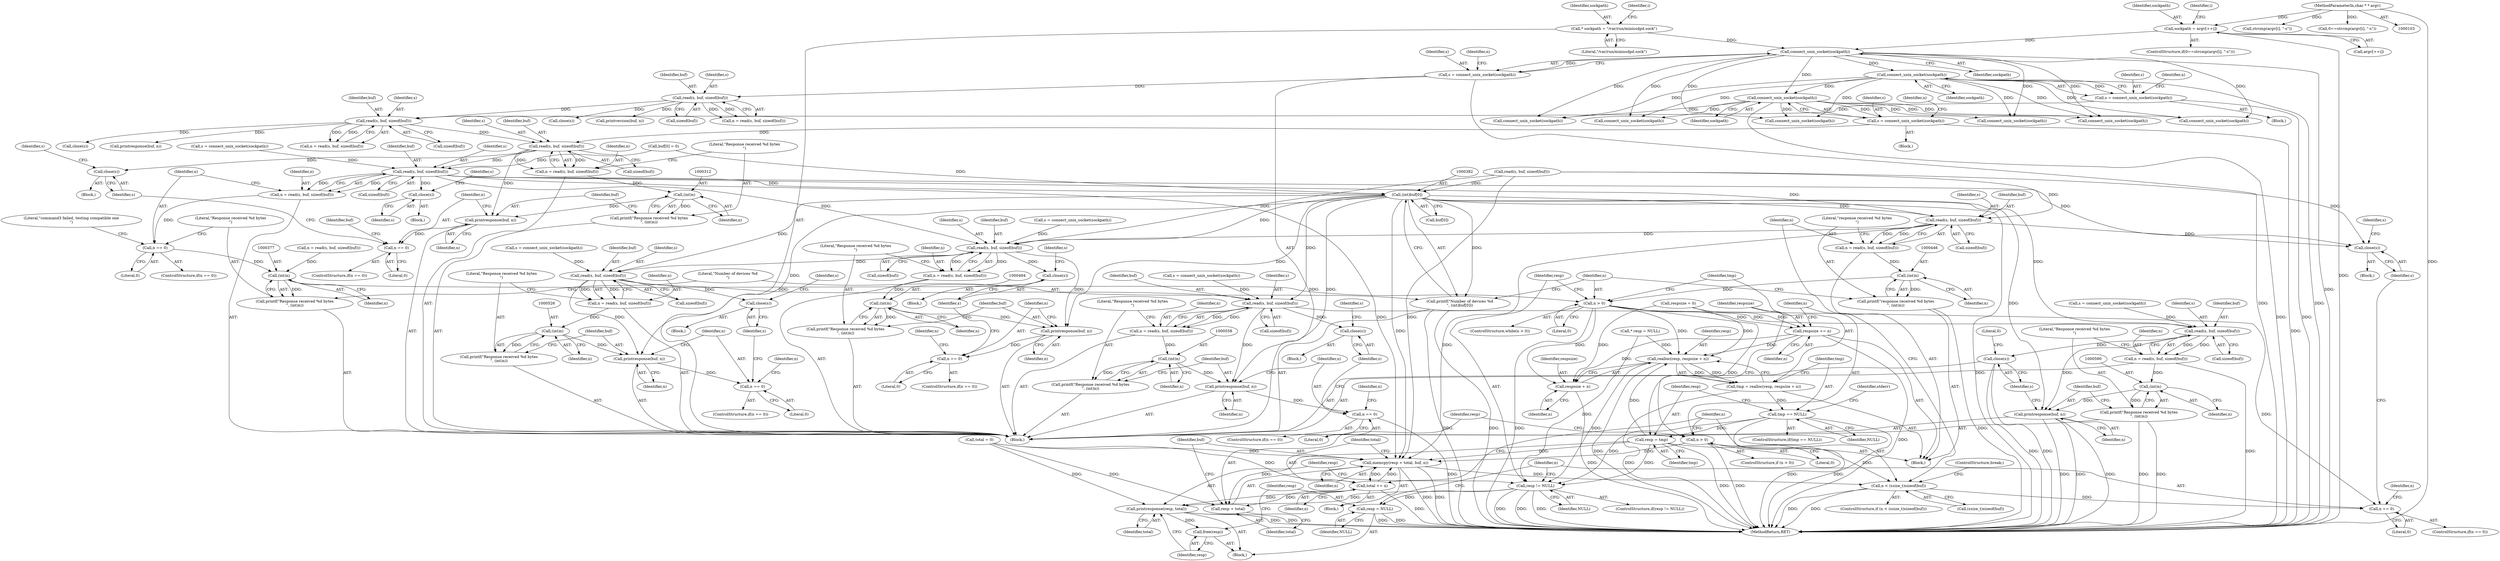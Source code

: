 digraph "0_miniupnp_b238cade9a173c6f751a34acf8ccff838a62aa47_0@API" {
"1000304" [label="(Call,read(s, buf, sizeof(buf)))"];
"1000290" [label="(Call,s = connect_unix_socket(sockpath))"];
"1000292" [label="(Call,connect_unix_socket(sockpath))"];
"1000258" [label="(Call,connect_unix_socket(sockpath))"];
"1000222" [label="(Call,connect_unix_socket(sockpath))"];
"1000159" [label="(Call,* sockpath = \"/var/run/minissdpd.sock\")"];
"1000182" [label="(Call,sockpath = argv[++i])"];
"1000105" [label="(MethodParameterIn,char * * argv)"];
"1000270" [label="(Call,read(s, buf, sizeof(buf)))"];
"1000232" [label="(Call,read(s, buf, sizeof(buf)))"];
"1000220" [label="(Call,s = connect_unix_socket(sockpath))"];
"1000256" [label="(Call,s = connect_unix_socket(sockpath))"];
"1000302" [label="(Call,n = read(s, buf, sizeof(buf)))"];
"1000311" [label="(Call,(int)n)"];
"1000309" [label="(Call,printf(\"Response received %d bytes\n\", (int)n))"];
"1000314" [label="(Call,printresponse(buf, n))"];
"1000318" [label="(Call,n == 0)"];
"1000322" [label="(Call,close(s))"];
"1000341" [label="(Call,read(s, buf, sizeof(buf)))"];
"1000339" [label="(Call,n = read(s, buf, sizeof(buf)))"];
"1000347" [label="(Call,n == 0)"];
"1000376" [label="(Call,(int)n)"];
"1000374" [label="(Call,printf(\"Response received %d bytes\n\", (int)n))"];
"1000387" [label="(Call,n > 0)"];
"1000393" [label="(Call,realloc(resp, respsize + n))"];
"1000391" [label="(Call,tmp = realloc(resp, respsize + n))"];
"1000399" [label="(Call,tmp == NULL)"];
"1000407" [label="(Call,resp = tmp)"];
"1000418" [label="(Call,memcpy(resp + total, buf, n))"];
"1000424" [label="(Call,total += n)"];
"1000419" [label="(Call,resp + total)"];
"1000453" [label="(Call,printresponse(resp, total))"];
"1000456" [label="(Call,free(resp))"];
"1000428" [label="(Call,n < (ssize_t)sizeof(buf))"];
"1000462" [label="(Call,n == 0)"];
"1000449" [label="(Call,resp != NULL)"];
"1000458" [label="(Call,resp = NULL)"];
"1000395" [label="(Call,respsize + n)"];
"1000410" [label="(Call,respsize += n)"];
"1000414" [label="(Call,n > 0)"];
"1000353" [label="(Call,close(s))"];
"1000381" [label="(Call,(int)buf[0])"];
"1000379" [label="(Call,printf(\"Number of devices %d\n\", (int)buf[0]))"];
"1000438" [label="(Call,read(s, buf, sizeof(buf)))"];
"1000436" [label="(Call,n = read(s, buf, sizeof(buf)))"];
"1000445" [label="(Call,(int)n)"];
"1000443" [label="(Call,printf(\"response received %d bytes\n\", (int)n))"];
"1000466" [label="(Call,close(s))"];
"1000486" [label="(Call,read(s, buf, sizeof(buf)))"];
"1000484" [label="(Call,n = read(s, buf, sizeof(buf)))"];
"1000493" [label="(Call,(int)n)"];
"1000491" [label="(Call,printf(\"Response received %d bytes\n\", (int)n))"];
"1000496" [label="(Call,printresponse(buf, n))"];
"1000500" [label="(Call,n == 0)"];
"1000504" [label="(Call,close(s))"];
"1000518" [label="(Call,read(s, buf, sizeof(buf)))"];
"1000516" [label="(Call,n = read(s, buf, sizeof(buf)))"];
"1000525" [label="(Call,(int)n)"];
"1000523" [label="(Call,printf(\"Response received %d bytes\n\", (int)n))"];
"1000528" [label="(Call,printresponse(buf, n))"];
"1000532" [label="(Call,n == 0)"];
"1000536" [label="(Call,close(s))"];
"1000550" [label="(Call,read(s, buf, sizeof(buf)))"];
"1000548" [label="(Call,n = read(s, buf, sizeof(buf)))"];
"1000557" [label="(Call,(int)n)"];
"1000555" [label="(Call,printf(\"Response received %d bytes\n\", (int)n))"];
"1000560" [label="(Call,printresponse(buf, n))"];
"1000564" [label="(Call,n == 0)"];
"1000568" [label="(Call,close(s))"];
"1000582" [label="(Call,read(s, buf, sizeof(buf)))"];
"1000580" [label="(Call,n = read(s, buf, sizeof(buf)))"];
"1000589" [label="(Call,(int)n)"];
"1000587" [label="(Call,printf(\"Response received %d bytes\n\", (int)n))"];
"1000592" [label="(Call,printresponse(buf, n))"];
"1000595" [label="(Call,close(s))"];
"1000465" [label="(Block,)"];
"1000400" [label="(Identifier,tmp)"];
"1000177" [label="(Call,strcmp(argv[i], \"-s\"))"];
"1000438" [label="(Call,read(s, buf, sizeof(buf)))"];
"1000388" [label="(Identifier,n)"];
"1000491" [label="(Call,printf(\"Response received %d bytes\n\", (int)n))"];
"1000443" [label="(Call,printf(\"response received %d bytes\n\", (int)n))"];
"1000523" [label="(Call,printf(\"Response received %d bytes\n\", (int)n))"];
"1000420" [label="(Identifier,resp)"];
"1000507" [label="(Identifier,s)"];
"1000463" [label="(Identifier,n)"];
"1000367" [label="(Call,n = read(s, buf, sizeof(buf)))"];
"1000536" [label="(Call,close(s))"];
"1000416" [label="(Literal,0)"];
"1000492" [label="(Literal,\"Response received %d bytes\n\")"];
"1000458" [label="(Call,resp = NULL)"];
"1000399" [label="(Call,tmp == NULL)"];
"1000386" [label="(ControlStructure,while(n > 0))"];
"1000484" [label="(Call,n = read(s, buf, sizeof(buf)))"];
"1000552" [label="(Identifier,buf)"];
"1000257" [label="(Identifier,s)"];
"1000503" [label="(Block,)"];
"1000357" [label="(Call,connect_unix_socket(sockpath))"];
"1000567" [label="(Block,)"];
"1000417" [label="(Block,)"];
"1000272" [label="(Identifier,buf)"];
"1000369" [label="(Call,read(s, buf, sizeof(buf)))"];
"1000183" [label="(Identifier,sockpath)"];
"1000498" [label="(Identifier,n)"];
"1000302" [label="(Call,n = read(s, buf, sizeof(buf)))"];
"1000428" [label="(Call,n < (ssize_t)sizeof(buf))"];
"1000375" [label="(Literal,\"Response received %d bytes\n\")"];
"1000233" [label="(Identifier,s)"];
"1000548" [label="(Call,n = read(s, buf, sizeof(buf)))"];
"1000473" [label="(Identifier,n)"];
"1000553" [label="(Call,sizeof(buf))"];
"1000519" [label="(Identifier,s)"];
"1000175" [label="(Call,0==strcmp(argv[i], \"-s\"))"];
"1000497" [label="(Identifier,buf)"];
"1000456" [label="(Call,free(resp))"];
"1000450" [label="(Identifier,resp)"];
"1000268" [label="(Call,n = read(s, buf, sizeof(buf)))"];
"1000325" [label="(Identifier,s)"];
"1000225" [label="(Identifier,n)"];
"1000470" [label="(Call,connect_unix_socket(sockpath))"];
"1000172" [label="(Identifier,i)"];
"1000426" [label="(Identifier,n)"];
"1000506" [label="(Call,s = connect_unix_socket(sockpath))"];
"1000404" [label="(Identifier,stderr)"];
"1000322" [label="(Call,close(s))"];
"1000486" [label="(Call,read(s, buf, sizeof(buf)))"];
"1000222" [label="(Call,connect_unix_socket(sockpath))"];
"1000270" [label="(Call,read(s, buf, sizeof(buf)))"];
"1000339" [label="(Call,n = read(s, buf, sizeof(buf)))"];
"1000316" [label="(Identifier,n)"];
"1000594" [label="(Identifier,n)"];
"1000423" [label="(Identifier,n)"];
"1000460" [label="(Identifier,NULL)"];
"1000560" [label="(Call,printresponse(buf, n))"];
"1000570" [label="(Call,s = connect_unix_socket(sockpath))"];
"1000258" [label="(Call,connect_unix_socket(sockpath))"];
"1000520" [label="(Identifier,buf)"];
"1000330" [label="(Identifier,buf)"];
"1000496" [label="(Call,printresponse(buf, n))"];
"1000596" [label="(Identifier,s)"];
"1000564" [label="(Call,n == 0)"];
"1000592" [label="(Call,printresponse(buf, n))"];
"1000517" [label="(Identifier,n)"];
"1000524" [label="(Literal,\"Response received %d bytes\n\")"];
"1000324" [label="(Call,s = connect_unix_socket(sockpath))"];
"1000568" [label="(Call,close(s))"];
"1000424" [label="(Call,total += n)"];
"1000565" [label="(Identifier,n)"];
"1000381" [label="(Call,(int)buf[0])"];
"1000230" [label="(Call,n = read(s, buf, sizeof(buf)))"];
"1000429" [label="(Identifier,n)"];
"1000159" [label="(Call,* sockpath = \"/var/run/minissdpd.sock\")"];
"1000439" [label="(Identifier,s)"];
"1000261" [label="(Identifier,n)"];
"1000537" [label="(Identifier,s)"];
"1000105" [label="(MethodParameterIn,char * * argv)"];
"1000505" [label="(Identifier,s)"];
"1000595" [label="(Call,close(s))"];
"1000418" [label="(Call,memcpy(resp + total, buf, n))"];
"1000485" [label="(Identifier,n)"];
"1000392" [label="(Identifier,tmp)"];
"1000419" [label="(Call,resp + total)"];
"1000341" [label="(Call,read(s, buf, sizeof(buf)))"];
"1000410" [label="(Call,respsize += n)"];
"1000415" [label="(Identifier,n)"];
"1000550" [label="(Call,read(s, buf, sizeof(buf)))"];
"1000500" [label="(Call,n == 0)"];
"1000259" [label="(Identifier,sockpath)"];
"1000588" [label="(Literal,\"Response received %d bytes\n\")"];
"1000571" [label="(Identifier,s)"];
"1000376" [label="(Call,(int)n)"];
"1000555" [label="(Call,printf(\"Response received %d bytes\n\", (int)n))"];
"1000235" [label="(Call,sizeof(buf))"];
"1000387" [label="(Call,n > 0)"];
"1000306" [label="(Identifier,buf)"];
"1000326" [label="(Call,connect_unix_socket(sockpath))"];
"1000323" [label="(Identifier,s)"];
"1000352" [label="(Literal,\"command3 failed, testing compatible one\n\")"];
"1000437" [label="(Identifier,n)"];
"1000530" [label="(Identifier,n)"];
"1000350" [label="(Block,)"];
"1000287" [label="(Block,)"];
"1000303" [label="(Identifier,n)"];
"1000232" [label="(Call,read(s, buf, sizeof(buf)))"];
"1000412" [label="(Identifier,n)"];
"1000511" [label="(Identifier,n)"];
"1000543" [label="(Identifier,n)"];
"1000396" [label="(Identifier,respsize)"];
"1000561" [label="(Identifier,buf)"];
"1000448" [label="(ControlStructure,if(resp != NULL))"];
"1000305" [label="(Identifier,s)"];
"1000549" [label="(Identifier,n)"];
"1000427" [label="(ControlStructure,if (n < (ssize_t)sizeof(buf)))"];
"1000393" [label="(Call,realloc(resp, respsize + n))"];
"1000444" [label="(Literal,\"response received %d bytes\n\")"];
"1000451" [label="(Identifier,NULL)"];
"1000582" [label="(Call,read(s, buf, sizeof(buf)))"];
"1000540" [label="(Call,connect_unix_socket(sockpath))"];
"1000459" [label="(Identifier,resp)"];
"1000379" [label="(Call,printf(\"Number of devices %d\n\", (int)buf[0]))"];
"1000493" [label="(Call,(int)n)"];
"1000161" [label="(Literal,\"/var/run/minissdpd.sock\")"];
"1000452" [label="(Block,)"];
"1000532" [label="(Call,n == 0)"];
"1000440" [label="(Identifier,buf)"];
"1000409" [label="(Identifier,tmp)"];
"1000254" [label="(Call,close(s))"];
"1000455" [label="(Identifier,total)"];
"1000488" [label="(Identifier,buf)"];
"1000461" [label="(ControlStructure,if(n == 0))"];
"1000535" [label="(Block,)"];
"1000291" [label="(Identifier,s)"];
"1000499" [label="(ControlStructure,if(n == 0))"];
"1000585" [label="(Call,sizeof(buf))"];
"1000184" [label="(Call,argv[++i])"];
"1000411" [label="(Identifier,respsize)"];
"1000309" [label="(Call,printf(\"Response received %d bytes\n\", (int)n))"];
"1000435" [label="(ControlStructure,break;)"];
"1000343" [label="(Identifier,buf)"];
"1000342" [label="(Identifier,s)"];
"1000383" [label="(Call,buf[0])"];
"1000525" [label="(Call,(int)n)"];
"1000314" [label="(Call,printresponse(buf, n))"];
"1000155" [label="(Call,total = 0)"];
"1000583" [label="(Identifier,s)"];
"1000380" [label="(Literal,\"Number of devices %d\n\")"];
"1000569" [label="(Identifier,s)"];
"1000557" [label="(Call,(int)n)"];
"1000447" [label="(Identifier,n)"];
"1000521" [label="(Call,sizeof(buf))"];
"1000292" [label="(Call,connect_unix_socket(sockpath))"];
"1000534" [label="(Literal,0)"];
"1000315" [label="(Identifier,buf)"];
"1000344" [label="(Call,sizeof(buf))"];
"1000441" [label="(Call,sizeof(buf))"];
"1000234" [label="(Identifier,buf)"];
"1000489" [label="(Call,sizeof(buf))"];
"1000531" [label="(ControlStructure,if(n == 0))"];
"1000587" [label="(Call,printf(\"Response received %d bytes\n\", (int)n))"];
"1000374" [label="(Call,printf(\"Response received %d bytes\n\", (int)n))"];
"1000468" [label="(Call,s = connect_unix_socket(sockpath))"];
"1000318" [label="(Call,n == 0)"];
"1000407" [label="(Call,resp = tmp)"];
"1000290" [label="(Call,s = connect_unix_socket(sockpath))"];
"1000516" [label="(Call,n = read(s, buf, sizeof(buf)))"];
"1000346" [label="(ControlStructure,if(n == 0))"];
"1000518" [label="(Call,read(s, buf, sizeof(buf)))"];
"1000502" [label="(Literal,0)"];
"1000271" [label="(Identifier,s)"];
"1000349" [label="(Literal,0)"];
"1000149" [label="(Call,respsize = 0)"];
"1000539" [label="(Identifier,s)"];
"1000293" [label="(Identifier,sockpath)"];
"1000223" [label="(Identifier,sockpath)"];
"1000445" [label="(Call,(int)n)"];
"1000304" [label="(Call,read(s, buf, sizeof(buf)))"];
"1000538" [label="(Call,s = connect_unix_socket(sockpath))"];
"1000401" [label="(Identifier,NULL)"];
"1000572" [label="(Call,connect_unix_socket(sockpath))"];
"1000467" [label="(Identifier,s)"];
"1000495" [label="(Identifier,n)"];
"1000394" [label="(Identifier,resp)"];
"1000562" [label="(Identifier,n)"];
"1000563" [label="(ControlStructure,if(n == 0))"];
"1000449" [label="(Call,resp != NULL)"];
"1000591" [label="(Identifier,n)"];
"1000391" [label="(Call,tmp = realloc(resp, respsize + n))"];
"1000320" [label="(Literal,0)"];
"1000347" [label="(Call,n == 0)"];
"1000414" [label="(Call,n > 0)"];
"1000288" [label="(Call,close(s))"];
"1000529" [label="(Identifier,buf)"];
"1000464" [label="(Literal,0)"];
"1000580" [label="(Call,n = read(s, buf, sizeof(buf)))"];
"1000378" [label="(Identifier,n)"];
"1000599" [label="(MethodReturn,RET)"];
"1000280" [label="(Call,printresponse(buf, n))"];
"1000575" [label="(Identifier,n)"];
"1000598" [label="(Literal,0)"];
"1000348" [label="(Identifier,n)"];
"1000321" [label="(Block,)"];
"1000589" [label="(Call,(int)n)"];
"1000220" [label="(Call,s = connect_unix_socket(sockpath))"];
"1000584" [label="(Identifier,buf)"];
"1000454" [label="(Identifier,resp)"];
"1000313" [label="(Identifier,n)"];
"1000436" [label="(Call,n = read(s, buf, sizeof(buf)))"];
"1000389" [label="(Literal,0)"];
"1000469" [label="(Identifier,s)"];
"1000581" [label="(Identifier,n)"];
"1000295" [label="(Identifier,n)"];
"1000390" [label="(Block,)"];
"1000247" [label="(Call,printversion(buf, n))"];
"1000354" [label="(Identifier,s)"];
"1000182" [label="(Call,sockpath = argv[++i])"];
"1000164" [label="(Identifier,i)"];
"1000174" [label="(ControlStructure,if(0==strcmp(argv[i], \"-s\")))"];
"1000508" [label="(Call,connect_unix_socket(sockpath))"];
"1000251" [label="(Block,)"];
"1000256" [label="(Call,s = connect_unix_socket(sockpath))"];
"1000453" [label="(Call,printresponse(resp, total))"];
"1000145" [label="(Call,* resp = NULL)"];
"1000408" [label="(Identifier,resp)"];
"1000311" [label="(Call,(int)n)"];
"1000395" [label="(Call,respsize + n)"];
"1000457" [label="(Identifier,resp)"];
"1000397" [label="(Identifier,n)"];
"1000559" [label="(Identifier,n)"];
"1000501" [label="(Identifier,n)"];
"1000328" [label="(Call,buf[0] = 0)"];
"1000566" [label="(Literal,0)"];
"1000487" [label="(Identifier,s)"];
"1000466" [label="(Call,close(s))"];
"1000593" [label="(Identifier,buf)"];
"1000413" [label="(ControlStructure,if (n > 0))"];
"1000106" [label="(Block,)"];
"1000273" [label="(Call,sizeof(buf))"];
"1000356" [label="(Identifier,s)"];
"1000528" [label="(Call,printresponse(buf, n))"];
"1000221" [label="(Identifier,s)"];
"1000425" [label="(Identifier,total)"];
"1000319" [label="(Identifier,n)"];
"1000551" [label="(Identifier,s)"];
"1000556" [label="(Literal,\"Response received %d bytes\n\")"];
"1000340" [label="(Identifier,n)"];
"1000430" [label="(Call,(ssize_t)sizeof(buf))"];
"1000421" [label="(Identifier,total)"];
"1000504" [label="(Call,close(s))"];
"1000398" [label="(ControlStructure,if(tmp == NULL))"];
"1000317" [label="(ControlStructure,if(n == 0))"];
"1000422" [label="(Identifier,buf)"];
"1000307" [label="(Call,sizeof(buf))"];
"1000160" [label="(Identifier,sockpath)"];
"1000353" [label="(Call,close(s))"];
"1000462" [label="(Call,n == 0)"];
"1000527" [label="(Identifier,n)"];
"1000310" [label="(Literal,\"Response received %d bytes\n\")"];
"1000533" [label="(Identifier,n)"];
"1000304" -> "1000302"  [label="AST: "];
"1000304" -> "1000307"  [label="CFG: "];
"1000305" -> "1000304"  [label="AST: "];
"1000306" -> "1000304"  [label="AST: "];
"1000307" -> "1000304"  [label="AST: "];
"1000302" -> "1000304"  [label="CFG: "];
"1000304" -> "1000302"  [label="DDG: "];
"1000304" -> "1000302"  [label="DDG: "];
"1000290" -> "1000304"  [label="DDG: "];
"1000270" -> "1000304"  [label="DDG: "];
"1000304" -> "1000314"  [label="DDG: "];
"1000304" -> "1000322"  [label="DDG: "];
"1000304" -> "1000341"  [label="DDG: "];
"1000290" -> "1000287"  [label="AST: "];
"1000290" -> "1000292"  [label="CFG: "];
"1000291" -> "1000290"  [label="AST: "];
"1000292" -> "1000290"  [label="AST: "];
"1000295" -> "1000290"  [label="CFG: "];
"1000290" -> "1000599"  [label="DDG: "];
"1000292" -> "1000290"  [label="DDG: "];
"1000292" -> "1000293"  [label="CFG: "];
"1000293" -> "1000292"  [label="AST: "];
"1000292" -> "1000599"  [label="DDG: "];
"1000258" -> "1000292"  [label="DDG: "];
"1000222" -> "1000292"  [label="DDG: "];
"1000292" -> "1000326"  [label="DDG: "];
"1000292" -> "1000357"  [label="DDG: "];
"1000292" -> "1000470"  [label="DDG: "];
"1000292" -> "1000508"  [label="DDG: "];
"1000292" -> "1000540"  [label="DDG: "];
"1000292" -> "1000572"  [label="DDG: "];
"1000258" -> "1000256"  [label="AST: "];
"1000258" -> "1000259"  [label="CFG: "];
"1000259" -> "1000258"  [label="AST: "];
"1000256" -> "1000258"  [label="CFG: "];
"1000258" -> "1000599"  [label="DDG: "];
"1000258" -> "1000256"  [label="DDG: "];
"1000222" -> "1000258"  [label="DDG: "];
"1000258" -> "1000326"  [label="DDG: "];
"1000258" -> "1000357"  [label="DDG: "];
"1000258" -> "1000470"  [label="DDG: "];
"1000258" -> "1000508"  [label="DDG: "];
"1000258" -> "1000540"  [label="DDG: "];
"1000258" -> "1000572"  [label="DDG: "];
"1000222" -> "1000220"  [label="AST: "];
"1000222" -> "1000223"  [label="CFG: "];
"1000223" -> "1000222"  [label="AST: "];
"1000220" -> "1000222"  [label="CFG: "];
"1000222" -> "1000599"  [label="DDG: "];
"1000222" -> "1000220"  [label="DDG: "];
"1000159" -> "1000222"  [label="DDG: "];
"1000182" -> "1000222"  [label="DDG: "];
"1000222" -> "1000326"  [label="DDG: "];
"1000222" -> "1000357"  [label="DDG: "];
"1000222" -> "1000470"  [label="DDG: "];
"1000222" -> "1000508"  [label="DDG: "];
"1000222" -> "1000540"  [label="DDG: "];
"1000222" -> "1000572"  [label="DDG: "];
"1000159" -> "1000106"  [label="AST: "];
"1000159" -> "1000161"  [label="CFG: "];
"1000160" -> "1000159"  [label="AST: "];
"1000161" -> "1000159"  [label="AST: "];
"1000164" -> "1000159"  [label="CFG: "];
"1000182" -> "1000174"  [label="AST: "];
"1000182" -> "1000184"  [label="CFG: "];
"1000183" -> "1000182"  [label="AST: "];
"1000184" -> "1000182"  [label="AST: "];
"1000172" -> "1000182"  [label="CFG: "];
"1000182" -> "1000599"  [label="DDG: "];
"1000105" -> "1000182"  [label="DDG: "];
"1000105" -> "1000103"  [label="AST: "];
"1000105" -> "1000599"  [label="DDG: "];
"1000105" -> "1000175"  [label="DDG: "];
"1000105" -> "1000177"  [label="DDG: "];
"1000270" -> "1000268"  [label="AST: "];
"1000270" -> "1000273"  [label="CFG: "];
"1000271" -> "1000270"  [label="AST: "];
"1000272" -> "1000270"  [label="AST: "];
"1000273" -> "1000270"  [label="AST: "];
"1000268" -> "1000270"  [label="CFG: "];
"1000270" -> "1000268"  [label="DDG: "];
"1000270" -> "1000268"  [label="DDG: "];
"1000232" -> "1000270"  [label="DDG: "];
"1000256" -> "1000270"  [label="DDG: "];
"1000270" -> "1000280"  [label="DDG: "];
"1000270" -> "1000288"  [label="DDG: "];
"1000232" -> "1000230"  [label="AST: "];
"1000232" -> "1000235"  [label="CFG: "];
"1000233" -> "1000232"  [label="AST: "];
"1000234" -> "1000232"  [label="AST: "];
"1000235" -> "1000232"  [label="AST: "];
"1000230" -> "1000232"  [label="CFG: "];
"1000232" -> "1000230"  [label="DDG: "];
"1000232" -> "1000230"  [label="DDG: "];
"1000220" -> "1000232"  [label="DDG: "];
"1000232" -> "1000247"  [label="DDG: "];
"1000232" -> "1000254"  [label="DDG: "];
"1000220" -> "1000106"  [label="AST: "];
"1000221" -> "1000220"  [label="AST: "];
"1000225" -> "1000220"  [label="CFG: "];
"1000220" -> "1000599"  [label="DDG: "];
"1000256" -> "1000251"  [label="AST: "];
"1000257" -> "1000256"  [label="AST: "];
"1000261" -> "1000256"  [label="CFG: "];
"1000256" -> "1000599"  [label="DDG: "];
"1000302" -> "1000106"  [label="AST: "];
"1000303" -> "1000302"  [label="AST: "];
"1000310" -> "1000302"  [label="CFG: "];
"1000302" -> "1000311"  [label="DDG: "];
"1000311" -> "1000309"  [label="AST: "];
"1000311" -> "1000313"  [label="CFG: "];
"1000312" -> "1000311"  [label="AST: "];
"1000313" -> "1000311"  [label="AST: "];
"1000309" -> "1000311"  [label="CFG: "];
"1000311" -> "1000309"  [label="DDG: "];
"1000311" -> "1000314"  [label="DDG: "];
"1000309" -> "1000106"  [label="AST: "];
"1000310" -> "1000309"  [label="AST: "];
"1000315" -> "1000309"  [label="CFG: "];
"1000314" -> "1000106"  [label="AST: "];
"1000314" -> "1000316"  [label="CFG: "];
"1000315" -> "1000314"  [label="AST: "];
"1000316" -> "1000314"  [label="AST: "];
"1000319" -> "1000314"  [label="CFG: "];
"1000314" -> "1000318"  [label="DDG: "];
"1000318" -> "1000317"  [label="AST: "];
"1000318" -> "1000320"  [label="CFG: "];
"1000319" -> "1000318"  [label="AST: "];
"1000320" -> "1000318"  [label="AST: "];
"1000323" -> "1000318"  [label="CFG: "];
"1000330" -> "1000318"  [label="CFG: "];
"1000322" -> "1000321"  [label="AST: "];
"1000322" -> "1000323"  [label="CFG: "];
"1000323" -> "1000322"  [label="AST: "];
"1000325" -> "1000322"  [label="CFG: "];
"1000341" -> "1000339"  [label="AST: "];
"1000341" -> "1000344"  [label="CFG: "];
"1000342" -> "1000341"  [label="AST: "];
"1000343" -> "1000341"  [label="AST: "];
"1000344" -> "1000341"  [label="AST: "];
"1000339" -> "1000341"  [label="CFG: "];
"1000341" -> "1000339"  [label="DDG: "];
"1000341" -> "1000339"  [label="DDG: "];
"1000324" -> "1000341"  [label="DDG: "];
"1000328" -> "1000341"  [label="DDG: "];
"1000341" -> "1000353"  [label="DDG: "];
"1000341" -> "1000381"  [label="DDG: "];
"1000341" -> "1000418"  [label="DDG: "];
"1000341" -> "1000438"  [label="DDG: "];
"1000341" -> "1000466"  [label="DDG: "];
"1000341" -> "1000486"  [label="DDG: "];
"1000339" -> "1000106"  [label="AST: "];
"1000340" -> "1000339"  [label="AST: "];
"1000348" -> "1000339"  [label="CFG: "];
"1000339" -> "1000347"  [label="DDG: "];
"1000347" -> "1000346"  [label="AST: "];
"1000347" -> "1000349"  [label="CFG: "];
"1000348" -> "1000347"  [label="AST: "];
"1000349" -> "1000347"  [label="AST: "];
"1000352" -> "1000347"  [label="CFG: "];
"1000375" -> "1000347"  [label="CFG: "];
"1000347" -> "1000376"  [label="DDG: "];
"1000376" -> "1000374"  [label="AST: "];
"1000376" -> "1000378"  [label="CFG: "];
"1000377" -> "1000376"  [label="AST: "];
"1000378" -> "1000376"  [label="AST: "];
"1000374" -> "1000376"  [label="CFG: "];
"1000376" -> "1000374"  [label="DDG: "];
"1000367" -> "1000376"  [label="DDG: "];
"1000376" -> "1000387"  [label="DDG: "];
"1000374" -> "1000106"  [label="AST: "];
"1000375" -> "1000374"  [label="AST: "];
"1000380" -> "1000374"  [label="CFG: "];
"1000387" -> "1000386"  [label="AST: "];
"1000387" -> "1000389"  [label="CFG: "];
"1000388" -> "1000387"  [label="AST: "];
"1000389" -> "1000387"  [label="AST: "];
"1000392" -> "1000387"  [label="CFG: "];
"1000450" -> "1000387"  [label="CFG: "];
"1000387" -> "1000599"  [label="DDG: "];
"1000445" -> "1000387"  [label="DDG: "];
"1000387" -> "1000393"  [label="DDG: "];
"1000387" -> "1000395"  [label="DDG: "];
"1000387" -> "1000410"  [label="DDG: "];
"1000387" -> "1000414"  [label="DDG: "];
"1000387" -> "1000462"  [label="DDG: "];
"1000393" -> "1000391"  [label="AST: "];
"1000393" -> "1000395"  [label="CFG: "];
"1000394" -> "1000393"  [label="AST: "];
"1000395" -> "1000393"  [label="AST: "];
"1000391" -> "1000393"  [label="CFG: "];
"1000393" -> "1000599"  [label="DDG: "];
"1000393" -> "1000391"  [label="DDG: "];
"1000393" -> "1000391"  [label="DDG: "];
"1000407" -> "1000393"  [label="DDG: "];
"1000145" -> "1000393"  [label="DDG: "];
"1000410" -> "1000393"  [label="DDG: "];
"1000149" -> "1000393"  [label="DDG: "];
"1000393" -> "1000449"  [label="DDG: "];
"1000391" -> "1000390"  [label="AST: "];
"1000392" -> "1000391"  [label="AST: "];
"1000400" -> "1000391"  [label="CFG: "];
"1000391" -> "1000599"  [label="DDG: "];
"1000391" -> "1000399"  [label="DDG: "];
"1000399" -> "1000398"  [label="AST: "];
"1000399" -> "1000401"  [label="CFG: "];
"1000400" -> "1000399"  [label="AST: "];
"1000401" -> "1000399"  [label="AST: "];
"1000404" -> "1000399"  [label="CFG: "];
"1000408" -> "1000399"  [label="CFG: "];
"1000399" -> "1000599"  [label="DDG: "];
"1000399" -> "1000599"  [label="DDG: "];
"1000399" -> "1000407"  [label="DDG: "];
"1000399" -> "1000449"  [label="DDG: "];
"1000407" -> "1000390"  [label="AST: "];
"1000407" -> "1000409"  [label="CFG: "];
"1000408" -> "1000407"  [label="AST: "];
"1000409" -> "1000407"  [label="AST: "];
"1000411" -> "1000407"  [label="CFG: "];
"1000407" -> "1000599"  [label="DDG: "];
"1000407" -> "1000418"  [label="DDG: "];
"1000407" -> "1000419"  [label="DDG: "];
"1000407" -> "1000449"  [label="DDG: "];
"1000418" -> "1000417"  [label="AST: "];
"1000418" -> "1000423"  [label="CFG: "];
"1000419" -> "1000418"  [label="AST: "];
"1000422" -> "1000418"  [label="AST: "];
"1000423" -> "1000418"  [label="AST: "];
"1000425" -> "1000418"  [label="CFG: "];
"1000418" -> "1000599"  [label="DDG: "];
"1000418" -> "1000599"  [label="DDG: "];
"1000424" -> "1000418"  [label="DDG: "];
"1000155" -> "1000418"  [label="DDG: "];
"1000381" -> "1000418"  [label="DDG: "];
"1000438" -> "1000418"  [label="DDG: "];
"1000369" -> "1000418"  [label="DDG: "];
"1000414" -> "1000418"  [label="DDG: "];
"1000418" -> "1000424"  [label="DDG: "];
"1000418" -> "1000428"  [label="DDG: "];
"1000424" -> "1000417"  [label="AST: "];
"1000424" -> "1000426"  [label="CFG: "];
"1000425" -> "1000424"  [label="AST: "];
"1000426" -> "1000424"  [label="AST: "];
"1000429" -> "1000424"  [label="CFG: "];
"1000424" -> "1000599"  [label="DDG: "];
"1000424" -> "1000419"  [label="DDG: "];
"1000155" -> "1000424"  [label="DDG: "];
"1000424" -> "1000453"  [label="DDG: "];
"1000419" -> "1000421"  [label="CFG: "];
"1000420" -> "1000419"  [label="AST: "];
"1000421" -> "1000419"  [label="AST: "];
"1000422" -> "1000419"  [label="CFG: "];
"1000155" -> "1000419"  [label="DDG: "];
"1000453" -> "1000452"  [label="AST: "];
"1000453" -> "1000455"  [label="CFG: "];
"1000454" -> "1000453"  [label="AST: "];
"1000455" -> "1000453"  [label="AST: "];
"1000457" -> "1000453"  [label="CFG: "];
"1000453" -> "1000599"  [label="DDG: "];
"1000453" -> "1000599"  [label="DDG: "];
"1000449" -> "1000453"  [label="DDG: "];
"1000155" -> "1000453"  [label="DDG: "];
"1000453" -> "1000456"  [label="DDG: "];
"1000456" -> "1000452"  [label="AST: "];
"1000456" -> "1000457"  [label="CFG: "];
"1000457" -> "1000456"  [label="AST: "];
"1000459" -> "1000456"  [label="CFG: "];
"1000428" -> "1000427"  [label="AST: "];
"1000428" -> "1000430"  [label="CFG: "];
"1000429" -> "1000428"  [label="AST: "];
"1000430" -> "1000428"  [label="AST: "];
"1000435" -> "1000428"  [label="CFG: "];
"1000437" -> "1000428"  [label="CFG: "];
"1000428" -> "1000599"  [label="DDG: "];
"1000428" -> "1000599"  [label="DDG: "];
"1000414" -> "1000428"  [label="DDG: "];
"1000428" -> "1000462"  [label="DDG: "];
"1000462" -> "1000461"  [label="AST: "];
"1000462" -> "1000464"  [label="CFG: "];
"1000463" -> "1000462"  [label="AST: "];
"1000464" -> "1000462"  [label="AST: "];
"1000467" -> "1000462"  [label="CFG: "];
"1000473" -> "1000462"  [label="CFG: "];
"1000449" -> "1000448"  [label="AST: "];
"1000449" -> "1000451"  [label="CFG: "];
"1000450" -> "1000449"  [label="AST: "];
"1000451" -> "1000449"  [label="AST: "];
"1000454" -> "1000449"  [label="CFG: "];
"1000463" -> "1000449"  [label="CFG: "];
"1000449" -> "1000599"  [label="DDG: "];
"1000449" -> "1000599"  [label="DDG: "];
"1000449" -> "1000599"  [label="DDG: "];
"1000145" -> "1000449"  [label="DDG: "];
"1000449" -> "1000458"  [label="DDG: "];
"1000458" -> "1000452"  [label="AST: "];
"1000458" -> "1000460"  [label="CFG: "];
"1000459" -> "1000458"  [label="AST: "];
"1000460" -> "1000458"  [label="AST: "];
"1000463" -> "1000458"  [label="CFG: "];
"1000458" -> "1000599"  [label="DDG: "];
"1000458" -> "1000599"  [label="DDG: "];
"1000395" -> "1000397"  [label="CFG: "];
"1000396" -> "1000395"  [label="AST: "];
"1000397" -> "1000395"  [label="AST: "];
"1000395" -> "1000599"  [label="DDG: "];
"1000410" -> "1000395"  [label="DDG: "];
"1000149" -> "1000395"  [label="DDG: "];
"1000410" -> "1000390"  [label="AST: "];
"1000410" -> "1000412"  [label="CFG: "];
"1000411" -> "1000410"  [label="AST: "];
"1000412" -> "1000410"  [label="AST: "];
"1000415" -> "1000410"  [label="CFG: "];
"1000410" -> "1000599"  [label="DDG: "];
"1000149" -> "1000410"  [label="DDG: "];
"1000414" -> "1000413"  [label="AST: "];
"1000414" -> "1000416"  [label="CFG: "];
"1000415" -> "1000414"  [label="AST: "];
"1000416" -> "1000414"  [label="AST: "];
"1000420" -> "1000414"  [label="CFG: "];
"1000429" -> "1000414"  [label="CFG: "];
"1000414" -> "1000599"  [label="DDG: "];
"1000353" -> "1000350"  [label="AST: "];
"1000353" -> "1000354"  [label="CFG: "];
"1000354" -> "1000353"  [label="AST: "];
"1000356" -> "1000353"  [label="CFG: "];
"1000381" -> "1000379"  [label="AST: "];
"1000381" -> "1000383"  [label="CFG: "];
"1000382" -> "1000381"  [label="AST: "];
"1000383" -> "1000381"  [label="AST: "];
"1000379" -> "1000381"  [label="CFG: "];
"1000381" -> "1000599"  [label="DDG: "];
"1000381" -> "1000379"  [label="DDG: "];
"1000328" -> "1000381"  [label="DDG: "];
"1000369" -> "1000381"  [label="DDG: "];
"1000381" -> "1000438"  [label="DDG: "];
"1000381" -> "1000486"  [label="DDG: "];
"1000381" -> "1000496"  [label="DDG: "];
"1000381" -> "1000518"  [label="DDG: "];
"1000381" -> "1000528"  [label="DDG: "];
"1000381" -> "1000550"  [label="DDG: "];
"1000381" -> "1000560"  [label="DDG: "];
"1000381" -> "1000582"  [label="DDG: "];
"1000381" -> "1000592"  [label="DDG: "];
"1000379" -> "1000106"  [label="AST: "];
"1000380" -> "1000379"  [label="AST: "];
"1000388" -> "1000379"  [label="CFG: "];
"1000379" -> "1000599"  [label="DDG: "];
"1000379" -> "1000599"  [label="DDG: "];
"1000438" -> "1000436"  [label="AST: "];
"1000438" -> "1000441"  [label="CFG: "];
"1000439" -> "1000438"  [label="AST: "];
"1000440" -> "1000438"  [label="AST: "];
"1000441" -> "1000438"  [label="AST: "];
"1000436" -> "1000438"  [label="CFG: "];
"1000438" -> "1000436"  [label="DDG: "];
"1000438" -> "1000436"  [label="DDG: "];
"1000369" -> "1000438"  [label="DDG: "];
"1000438" -> "1000466"  [label="DDG: "];
"1000438" -> "1000486"  [label="DDG: "];
"1000436" -> "1000390"  [label="AST: "];
"1000437" -> "1000436"  [label="AST: "];
"1000444" -> "1000436"  [label="CFG: "];
"1000436" -> "1000445"  [label="DDG: "];
"1000445" -> "1000443"  [label="AST: "];
"1000445" -> "1000447"  [label="CFG: "];
"1000446" -> "1000445"  [label="AST: "];
"1000447" -> "1000445"  [label="AST: "];
"1000443" -> "1000445"  [label="CFG: "];
"1000445" -> "1000443"  [label="DDG: "];
"1000443" -> "1000390"  [label="AST: "];
"1000444" -> "1000443"  [label="AST: "];
"1000388" -> "1000443"  [label="CFG: "];
"1000443" -> "1000599"  [label="DDG: "];
"1000466" -> "1000465"  [label="AST: "];
"1000466" -> "1000467"  [label="CFG: "];
"1000467" -> "1000466"  [label="AST: "];
"1000469" -> "1000466"  [label="CFG: "];
"1000369" -> "1000466"  [label="DDG: "];
"1000486" -> "1000484"  [label="AST: "];
"1000486" -> "1000489"  [label="CFG: "];
"1000487" -> "1000486"  [label="AST: "];
"1000488" -> "1000486"  [label="AST: "];
"1000489" -> "1000486"  [label="AST: "];
"1000484" -> "1000486"  [label="CFG: "];
"1000486" -> "1000484"  [label="DDG: "];
"1000486" -> "1000484"  [label="DDG: "];
"1000369" -> "1000486"  [label="DDG: "];
"1000468" -> "1000486"  [label="DDG: "];
"1000486" -> "1000496"  [label="DDG: "];
"1000486" -> "1000504"  [label="DDG: "];
"1000486" -> "1000518"  [label="DDG: "];
"1000484" -> "1000106"  [label="AST: "];
"1000485" -> "1000484"  [label="AST: "];
"1000492" -> "1000484"  [label="CFG: "];
"1000484" -> "1000493"  [label="DDG: "];
"1000493" -> "1000491"  [label="AST: "];
"1000493" -> "1000495"  [label="CFG: "];
"1000494" -> "1000493"  [label="AST: "];
"1000495" -> "1000493"  [label="AST: "];
"1000491" -> "1000493"  [label="CFG: "];
"1000493" -> "1000491"  [label="DDG: "];
"1000493" -> "1000496"  [label="DDG: "];
"1000491" -> "1000106"  [label="AST: "];
"1000492" -> "1000491"  [label="AST: "];
"1000497" -> "1000491"  [label="CFG: "];
"1000496" -> "1000106"  [label="AST: "];
"1000496" -> "1000498"  [label="CFG: "];
"1000497" -> "1000496"  [label="AST: "];
"1000498" -> "1000496"  [label="AST: "];
"1000501" -> "1000496"  [label="CFG: "];
"1000496" -> "1000500"  [label="DDG: "];
"1000500" -> "1000499"  [label="AST: "];
"1000500" -> "1000502"  [label="CFG: "];
"1000501" -> "1000500"  [label="AST: "];
"1000502" -> "1000500"  [label="AST: "];
"1000505" -> "1000500"  [label="CFG: "];
"1000511" -> "1000500"  [label="CFG: "];
"1000504" -> "1000503"  [label="AST: "];
"1000504" -> "1000505"  [label="CFG: "];
"1000505" -> "1000504"  [label="AST: "];
"1000507" -> "1000504"  [label="CFG: "];
"1000518" -> "1000516"  [label="AST: "];
"1000518" -> "1000521"  [label="CFG: "];
"1000519" -> "1000518"  [label="AST: "];
"1000520" -> "1000518"  [label="AST: "];
"1000521" -> "1000518"  [label="AST: "];
"1000516" -> "1000518"  [label="CFG: "];
"1000518" -> "1000516"  [label="DDG: "];
"1000518" -> "1000516"  [label="DDG: "];
"1000506" -> "1000518"  [label="DDG: "];
"1000518" -> "1000528"  [label="DDG: "];
"1000518" -> "1000536"  [label="DDG: "];
"1000518" -> "1000550"  [label="DDG: "];
"1000516" -> "1000106"  [label="AST: "];
"1000517" -> "1000516"  [label="AST: "];
"1000524" -> "1000516"  [label="CFG: "];
"1000516" -> "1000525"  [label="DDG: "];
"1000525" -> "1000523"  [label="AST: "];
"1000525" -> "1000527"  [label="CFG: "];
"1000526" -> "1000525"  [label="AST: "];
"1000527" -> "1000525"  [label="AST: "];
"1000523" -> "1000525"  [label="CFG: "];
"1000525" -> "1000523"  [label="DDG: "];
"1000525" -> "1000528"  [label="DDG: "];
"1000523" -> "1000106"  [label="AST: "];
"1000524" -> "1000523"  [label="AST: "];
"1000529" -> "1000523"  [label="CFG: "];
"1000528" -> "1000106"  [label="AST: "];
"1000528" -> "1000530"  [label="CFG: "];
"1000529" -> "1000528"  [label="AST: "];
"1000530" -> "1000528"  [label="AST: "];
"1000533" -> "1000528"  [label="CFG: "];
"1000528" -> "1000532"  [label="DDG: "];
"1000532" -> "1000531"  [label="AST: "];
"1000532" -> "1000534"  [label="CFG: "];
"1000533" -> "1000532"  [label="AST: "];
"1000534" -> "1000532"  [label="AST: "];
"1000537" -> "1000532"  [label="CFG: "];
"1000543" -> "1000532"  [label="CFG: "];
"1000536" -> "1000535"  [label="AST: "];
"1000536" -> "1000537"  [label="CFG: "];
"1000537" -> "1000536"  [label="AST: "];
"1000539" -> "1000536"  [label="CFG: "];
"1000550" -> "1000548"  [label="AST: "];
"1000550" -> "1000553"  [label="CFG: "];
"1000551" -> "1000550"  [label="AST: "];
"1000552" -> "1000550"  [label="AST: "];
"1000553" -> "1000550"  [label="AST: "];
"1000548" -> "1000550"  [label="CFG: "];
"1000550" -> "1000548"  [label="DDG: "];
"1000550" -> "1000548"  [label="DDG: "];
"1000538" -> "1000550"  [label="DDG: "];
"1000550" -> "1000560"  [label="DDG: "];
"1000550" -> "1000568"  [label="DDG: "];
"1000550" -> "1000582"  [label="DDG: "];
"1000548" -> "1000106"  [label="AST: "];
"1000549" -> "1000548"  [label="AST: "];
"1000556" -> "1000548"  [label="CFG: "];
"1000548" -> "1000557"  [label="DDG: "];
"1000557" -> "1000555"  [label="AST: "];
"1000557" -> "1000559"  [label="CFG: "];
"1000558" -> "1000557"  [label="AST: "];
"1000559" -> "1000557"  [label="AST: "];
"1000555" -> "1000557"  [label="CFG: "];
"1000557" -> "1000555"  [label="DDG: "];
"1000557" -> "1000560"  [label="DDG: "];
"1000555" -> "1000106"  [label="AST: "];
"1000556" -> "1000555"  [label="AST: "];
"1000561" -> "1000555"  [label="CFG: "];
"1000560" -> "1000106"  [label="AST: "];
"1000560" -> "1000562"  [label="CFG: "];
"1000561" -> "1000560"  [label="AST: "];
"1000562" -> "1000560"  [label="AST: "];
"1000565" -> "1000560"  [label="CFG: "];
"1000560" -> "1000564"  [label="DDG: "];
"1000564" -> "1000563"  [label="AST: "];
"1000564" -> "1000566"  [label="CFG: "];
"1000565" -> "1000564"  [label="AST: "];
"1000566" -> "1000564"  [label="AST: "];
"1000569" -> "1000564"  [label="CFG: "];
"1000575" -> "1000564"  [label="CFG: "];
"1000564" -> "1000599"  [label="DDG: "];
"1000568" -> "1000567"  [label="AST: "];
"1000568" -> "1000569"  [label="CFG: "];
"1000569" -> "1000568"  [label="AST: "];
"1000571" -> "1000568"  [label="CFG: "];
"1000582" -> "1000580"  [label="AST: "];
"1000582" -> "1000585"  [label="CFG: "];
"1000583" -> "1000582"  [label="AST: "];
"1000584" -> "1000582"  [label="AST: "];
"1000585" -> "1000582"  [label="AST: "];
"1000580" -> "1000582"  [label="CFG: "];
"1000582" -> "1000580"  [label="DDG: "];
"1000582" -> "1000580"  [label="DDG: "];
"1000570" -> "1000582"  [label="DDG: "];
"1000582" -> "1000592"  [label="DDG: "];
"1000582" -> "1000595"  [label="DDG: "];
"1000580" -> "1000106"  [label="AST: "];
"1000581" -> "1000580"  [label="AST: "];
"1000588" -> "1000580"  [label="CFG: "];
"1000580" -> "1000599"  [label="DDG: "];
"1000580" -> "1000589"  [label="DDG: "];
"1000589" -> "1000587"  [label="AST: "];
"1000589" -> "1000591"  [label="CFG: "];
"1000590" -> "1000589"  [label="AST: "];
"1000591" -> "1000589"  [label="AST: "];
"1000587" -> "1000589"  [label="CFG: "];
"1000589" -> "1000587"  [label="DDG: "];
"1000589" -> "1000592"  [label="DDG: "];
"1000587" -> "1000106"  [label="AST: "];
"1000588" -> "1000587"  [label="AST: "];
"1000593" -> "1000587"  [label="CFG: "];
"1000587" -> "1000599"  [label="DDG: "];
"1000587" -> "1000599"  [label="DDG: "];
"1000592" -> "1000106"  [label="AST: "];
"1000592" -> "1000594"  [label="CFG: "];
"1000593" -> "1000592"  [label="AST: "];
"1000594" -> "1000592"  [label="AST: "];
"1000596" -> "1000592"  [label="CFG: "];
"1000592" -> "1000599"  [label="DDG: "];
"1000592" -> "1000599"  [label="DDG: "];
"1000592" -> "1000599"  [label="DDG: "];
"1000595" -> "1000106"  [label="AST: "];
"1000595" -> "1000596"  [label="CFG: "];
"1000596" -> "1000595"  [label="AST: "];
"1000598" -> "1000595"  [label="CFG: "];
"1000595" -> "1000599"  [label="DDG: "];
"1000595" -> "1000599"  [label="DDG: "];
}
